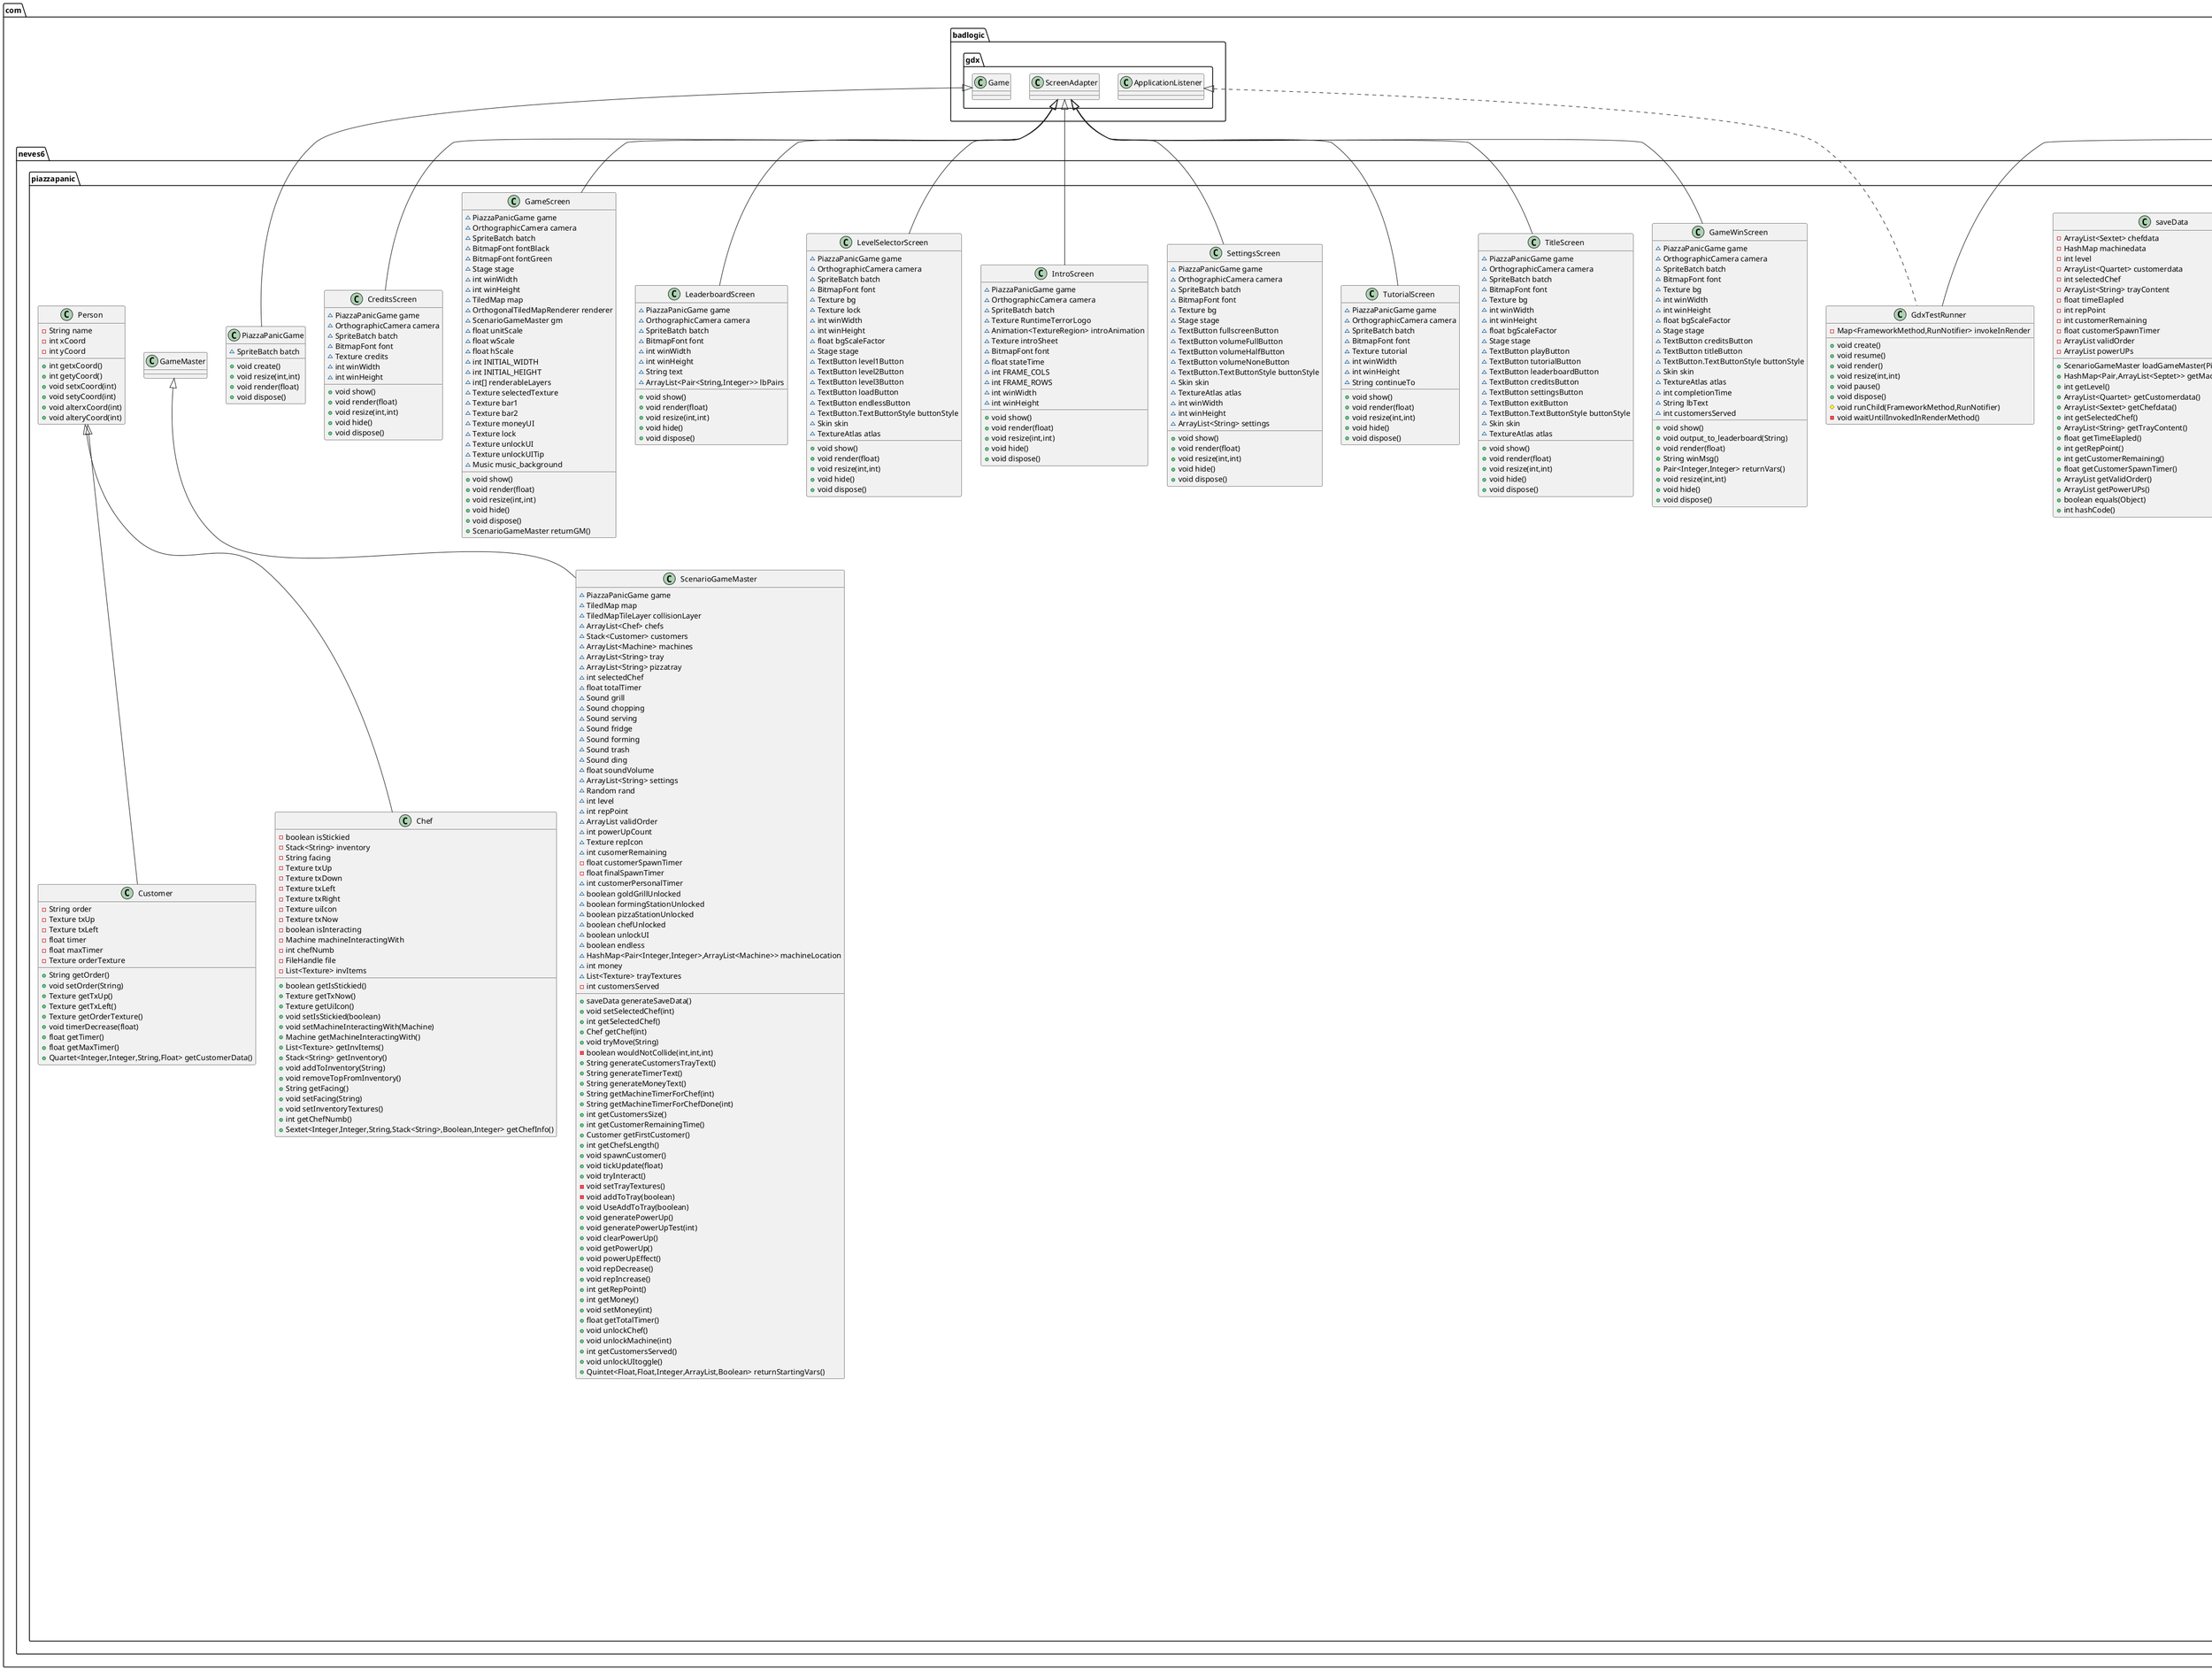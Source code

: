 @startuml
class com.neves6.piazzapanic.TutorialScreen {
~ PiazzaPanicGame game
~ OrthographicCamera camera
~ SpriteBatch batch
~ BitmapFont font
~ Texture tutorial
~ int winWidth
~ int winHeight
~ String continueTo
+ void show()
+ void render(float)
+ void resize(int,int)
+ void hide()
+ void dispose()
}
class com.neves6.piazzapanic.SettingsScreen {
~ PiazzaPanicGame game
~ OrthographicCamera camera
~ SpriteBatch batch
~ BitmapFont font
~ Texture bg
~ Stage stage
~ TextButton fullscreenButton
~ TextButton volumeFullButton
~ TextButton volumeHalfButton
~ TextButton volumeNoneButton
~ TextButton.TextButtonStyle buttonStyle
~ Skin skin
~ TextureAtlas atlas
~ int winWidth
~ int winHeight
~ ArrayList<String> settings
+ void show()
+ void render(float)
+ void resize(int,int)
+ void hide()
+ void dispose()
}
class com.neves6.piazzapanic.IntroScreen {
~ PiazzaPanicGame game
~ OrthographicCamera camera
~ SpriteBatch batch
~ Texture RuntimeTerrorLogo
~ Animation<TextureRegion> introAnimation
~ Texture introSheet
~ BitmapFont font
~ float stateTime
~ int FRAME_COLS
~ int FRAME_ROWS
~ int winWidth
~ int winHeight
+ void show()
+ void render(float)
+ void resize(int,int)
+ void hide()
+ void dispose()
}
class com.neves6.piazzapanic.LevelSelectorScreen {
~ PiazzaPanicGame game
~ OrthographicCamera camera
~ SpriteBatch batch
~ BitmapFont font
~ Texture bg
~ Texture lock
~ int winWidth
~ int winHeight
~ float bgScaleFactor
~ Stage stage
~ TextButton level1Button
~ TextButton level2Button
~ TextButton level3Button
~ TextButton loadButton
~ TextButton endlessButton
~ TextButton.TextButtonStyle buttonStyle
~ Skin skin
~ TextureAtlas atlas
+ void show()
+ void render(float)
+ void resize(int,int)
+ void hide()
+ void dispose()
}
class com.neves6.piazzapanic.PiazzaPanicGame {
~ SpriteBatch batch
+ void create()
+ void resize(int,int)
+ void render(float)
+ void dispose()
}
class com.neves6.piazzapanic.AllMachinesTest {
~ ArrayList<Machine> machines
~ {static} TiledMap map
+ void testMachineOutput()
+ void testAddItemToChefInventory()
+ {static} String getMachineFromGame(String,Integer,String)
+ void testNewAddToChefInventory()
+ void testNewAddDispensedItemsToChefInventory()
+ void testItemsAddedToTray()
+ void testUnlockableMachines()
+ void testCustomerOrdersRemovedOnceServed()
}
class com.neves6.piazzapanic.AssetTests {
+ void testLevelSelectorExists()
+ void testLeaderboardExists()
+ void testTitleAssetsExists()
+ void testFontsExists()
+ void testFoodsExists()
+ void testIconsExists()
+ void testChefAndCustomerExists()
+ void testSoundsExists()
+ void testTilemapsExists()
+ void testTiles()
}
class com.neves6.piazzapanic.PowerUp {
+ String powerUpType
- int xCoord
- int yCoord
- int time
+ boolean active
+ Texture texture
+ {static} List<PowerUp> PowerUps
+ String getType()
+ int getTime()
+ int getxCoord()
+ int getyCoord()
+ void clearxCoord()
+ void clearyCoord()
+ void incrementTime()
+ void setTime()
+ void clearTime()
+ boolean getActive()
+ void setActive()
+ {static} ArrayList<Quintet> generatePowerData()
}
class com.neves6.piazzapanic.testSaveLoad {
~ TiledMap map
+ void testGameScreen()
}
class com.neves6.piazzapanic.Utility {
+ {static} String settingsFilepath
+ {static} ArrayList<String> getSettings()
+ {static} void setSettings(ArrayList<String>)
- {static} void settingsFileExistenceHandler()
}
class com.neves6.piazzapanic.AllLevelsTest {
~ {static} TiledMap map
+ void testLevelOne()
+ void testLevelTwo()
+ void testLevelThree()
+ void testLevelFour()
}
class com.neves6.piazzapanic.poweruptest {
~ TiledMap map
+ void testHeartRep()
+ void testFastIcon()
+ void testMoneyIcon()
+ void testMinusReputation()
+ void testFreezeTime()
}
class com.neves6.piazzapanic.WinScreenTest {
+ void testWinScreenVars()
+ void testOutputFunctionality()
}
class com.neves6.piazzapanic.saveData {
- ArrayList<Sextet> chefdata
- HashMap machinedata
- int level
- ArrayList<Quartet> customerdata
- int selectedChef
- ArrayList<String> trayContent
- float timeElapled
- int repPoint
- int customerRemaining
- float customerSpawnTimer
- ArrayList validOrder
- ArrayList powerUPs
+ ScenarioGameMaster loadGameMaster(PiazzaPanicGame)
+ HashMap<Pair,ArrayList<Septet>> getMachinedata()
+ int getLevel()
+ ArrayList<Quartet> getCustomerdata()
+ ArrayList<Sextet> getChefdata()
+ int getSelectedChef()
+ ArrayList<String> getTrayContent()
+ float getTimeElapled()
+ int getRepPoint()
+ int getCustomerRemaining()
+ float getCustomerSpawnTimer()
+ ArrayList getValidOrder()
+ ArrayList getPowerUPs()
+ boolean equals(Object)
+ int hashCode()
}
class com.neves6.piazzapanic.GdxTestRunner {
- Map<FrameworkMethod,RunNotifier> invokeInRender
+ void create()
+ void resume()
+ void render()
+ void resize(int,int)
+ void pause()
+ void dispose()
# void runChild(FrameworkMethod,RunNotifier)
- void waitUntilInvokedInRenderMethod()
}
class com.neves6.piazzapanic.CreditsScreen {
~ PiazzaPanicGame game
~ OrthographicCamera camera
~ SpriteBatch batch
~ BitmapFont font
~ Texture credits
~ int winWidth
~ int winHeight
+ void show()
+ void render(float)
+ void resize(int,int)
+ void hide()
+ void dispose()
}
class com.neves6.piazzapanic.GameWinScreen {
~ PiazzaPanicGame game
~ OrthographicCamera camera
~ SpriteBatch batch
~ BitmapFont font
~ Texture bg
~ int winWidth
~ int winHeight
~ float bgScaleFactor
~ Stage stage
~ TextButton creditsButton
~ TextButton titleButton
~ TextButton.TextButtonStyle buttonStyle
~ Skin skin
~ TextureAtlas atlas
~ int completionTime
~ String lbText
~ int customersServed
+ void show()
+ void output_to_leaderboard(String)
+ void render(float)
+ String winMsg()
+ Pair<Integer,Integer> returnVars()
+ void resize(int,int)
+ void hide()
+ void dispose()
}
class com.neves6.piazzapanic.TitleScreen {
~ PiazzaPanicGame game
~ OrthographicCamera camera
~ SpriteBatch batch
~ BitmapFont font
~ Texture bg
~ int winWidth
~ int winHeight
~ float bgScaleFactor
~ Stage stage
~ TextButton playButton
~ TextButton tutorialButton
~ TextButton leaderboardButton
~ TextButton creditsButton
~ TextButton settingsButton
~ TextButton exitButton
~ TextButton.TextButtonStyle buttonStyle
~ Skin skin
~ TextureAtlas atlas
+ void show()
+ void render(float)
+ void resize(int,int)
+ void hide()
+ void dispose()
}
class com.neves6.piazzapanic.LeaderboardScreen {
~ PiazzaPanicGame game
~ OrthographicCamera camera
~ SpriteBatch batch
~ BitmapFont font
~ int winWidth
~ int winHeight
~ String text
~ ArrayList<Pair<String,Integer>> lbPairs
+ void show()
+ void render(float)
+ void resize(int,int)
+ void hide()
+ void dispose()
}
class com.neves6.piazzapanic.GameScreen {
~ PiazzaPanicGame game
~ OrthographicCamera camera
~ SpriteBatch batch
~ BitmapFont fontBlack
~ BitmapFont fontGreen
~ Stage stage
~ int winWidth
~ int winHeight
~ TiledMap map
~ OrthogonalTiledMapRenderer renderer
~ ScenarioGameMaster gm
~ float unitScale
~ float wScale
~ float hScale
~ int INITIAL_WIDTH
~ int INITIAL_HEIGHT
~ int[] renderableLayers
~ Texture selectedTexture
~ Texture bar1
~ Texture bar2
~ Texture moneyUI
~ Texture lock
~ Texture unlockUI
~ Texture unlockUITip
~ Music music_background
+ void show()
+ void render(float)
+ void resize(int,int)
+ void hide()
+ void dispose()
+ ScenarioGameMaster returnGM()
}
class com.neves6.piazzapanic.GameMaster {
}
class com.neves6.piazzapanic.ScenarioGameMaster {
~ PiazzaPanicGame game
~ TiledMap map
~ TiledMapTileLayer collisionLayer
~ ArrayList<Chef> chefs
~ Stack<Customer> customers
~ ArrayList<Machine> machines
~ ArrayList<String> tray
~ ArrayList<String> pizzatray
~ int selectedChef
~ float totalTimer
~ Sound grill
~ Sound chopping
~ Sound serving
~ Sound fridge
~ Sound forming
~ Sound trash
~ Sound ding
~ float soundVolume
~ ArrayList<String> settings
~ Random rand
~ int level
~ int repPoint
~ ArrayList validOrder
~ int powerUpCount
~ Texture repIcon
~ int cusomerRemaining
- float customerSpawnTimer
- float finalSpawnTimer
~ int customerPersonalTimer
~ boolean goldGrillUnlocked
~ boolean formingStationUnlocked
~ boolean pizzaStationUnlocked
~ boolean chefUnlocked
~ boolean unlockUI
~ boolean endless
~ HashMap<Pair<Integer,Integer>,ArrayList<Machine>> machineLocation
~ int money
~ List<Texture> trayTextures
- int customersServed
+ saveData generateSaveData()
+ void setSelectedChef(int)
+ int getSelectedChef()
+ Chef getChef(int)
+ void tryMove(String)
- boolean wouldNotCollide(int,int,int)
+ String generateCustomersTrayText()
+ String generateTimerText()
+ String generateMoneyText()
+ String getMachineTimerForChef(int)
+ String getMachineTimerForChefDone(int)
+ int getCustomersSize()
+ int getCustomerRemainingTime()
+ Customer getFirstCustomer()
+ int getChefsLength()
+ void spawnCustomer()
+ void tickUpdate(float)
+ void tryInteract()
- void setTrayTextures()
- void addToTray(boolean)
+ void UseAddToTray(boolean)
+ void generatePowerUp()
+ void generatePowerUpTest(int)
+ void clearPowerUp()
+ void getPowerUp()
+ void powerUpEffect()
+ void repDecrease()
+ void repIncrease()
+ int getRepPoint()
+ int getMoney()
+ void setMoney(int)
+ float getTotalTimer()
+ void unlockChef()
+ void unlockMachine(int)
+ int getCustomersServed()
+ void unlockUItoggle()
+ Quintet<Float,Float,Integer,ArrayList,Boolean> returnStartingVars()
}
class com.neves6.piazzapanic.Machine {
- String type
- String input
- String output
- float processingTime
- Boolean sticky
- Boolean active
- float runtime
- Chef operator
+ void process(Chef)
+ void attemptGetOutput(int)
+ void attemptGetOutput()
+ void incrementRuntime(float)
+ float getRuntime()
+ boolean getActive()
+ float getProcessingTime()
+ String getInput()
+ String getOutput()
+ Septet getMachineInfo()
+ void fastForwardTime(Boolean,float)
}
class com.neves6.piazzapanic.SaveAndLoadHandler {
+ {static} String savesFilepath
- {static} Kryo kryo
+ {static} saveData getSave()
+ {static} void setSave(ScenarioGameMaster)
- {static} void saveFileExistenceHandler()
}
class com.neves6.piazzapanic.Person {
- String name
- int xCoord
- int yCoord
+ int getxCoord()
+ int getyCoord()
+ void setxCoord(int)
+ void setyCoord(int)
+ void alterxCoord(int)
+ void alteryCoord(int)
}
class com.neves6.piazzapanic.Customer {
- String order
- Texture txUp
- Texture txLeft
- float timer
- float maxTimer
- Texture orderTexture
+ String getOrder()
+ void setOrder(String)
+ Texture getTxUp()
+ Texture getTxLeft()
+ Texture getOrderTexture()
+ void timerDecrease(float)
+ float getTimer()
+ float getMaxTimer()
+ Quartet<Integer,Integer,String,Float> getCustomerData()
}
class com.neves6.piazzapanic.Chef {
- boolean isStickied
- Stack<String> inventory
- String facing
- Texture txUp
- Texture txDown
- Texture txLeft
- Texture txRight
- Texture uiIcon
- Texture txNow
- boolean isInteracting
- Machine machineInteractingWith
- int chefNumb
- FileHandle file
- List<Texture> invItems
+ boolean getIsStickied()
+ Texture getTxNow()
+ Texture getUiIcon()
+ void setIsStickied(boolean)
+ void setMachineInteractingWith(Machine)
+ Machine getMachineInteractingWith()
+ List<Texture> getInvItems()
+ Stack<String> getInventory()
+ void addToInventory(String)
+ void removeTopFromInventory()
+ String getFacing()
+ void setFacing(String)
+ void setInventoryTextures()
+ int getChefNumb()
+ Sextet<Integer,Integer,String,Stack<String>,Boolean,Integer> getChefInfo()
}
class com.neves6.piazzapanic.pizzamachineTest {
~ ArrayList<Machine> machines
~ TiledMap map
~ ArrayList<Chef> chefs
+ void testPizzaMachineOutput()
+ void testPizzaAddedToChefInventory()
+ void testCheeseDoughAddedToChefInventory()
+ void testNewFridgeOutput()
}


com.badlogic.gdx.ScreenAdapter <|-- com.neves6.piazzapanic.TutorialScreen
com.badlogic.gdx.ScreenAdapter <|-- com.neves6.piazzapanic.SettingsScreen
com.badlogic.gdx.ScreenAdapter <|-- com.neves6.piazzapanic.IntroScreen
com.badlogic.gdx.ScreenAdapter <|-- com.neves6.piazzapanic.LevelSelectorScreen
com.badlogic.gdx.Game <|-- com.neves6.piazzapanic.PiazzaPanicGame
java.io.Serializable <|.. com.neves6.piazzapanic.saveData
com.badlogic.gdx.ApplicationListener <|.. com.neves6.piazzapanic.GdxTestRunner
org.junit.runners.BlockJUnit4ClassRunner <|-- com.neves6.piazzapanic.GdxTestRunner
com.badlogic.gdx.ScreenAdapter <|-- com.neves6.piazzapanic.CreditsScreen
com.badlogic.gdx.ScreenAdapter <|-- com.neves6.piazzapanic.GameWinScreen
com.badlogic.gdx.ScreenAdapter <|-- com.neves6.piazzapanic.TitleScreen
com.badlogic.gdx.ScreenAdapter <|-- com.neves6.piazzapanic.LeaderboardScreen
com.badlogic.gdx.ScreenAdapter <|-- com.neves6.piazzapanic.GameScreen
com.neves6.piazzapanic.GameMaster <|-- com.neves6.piazzapanic.ScenarioGameMaster
com.neves6.piazzapanic.Person <|-- com.neves6.piazzapanic.Customer
com.neves6.piazzapanic.Person <|-- com.neves6.piazzapanic.Chef
@enduml